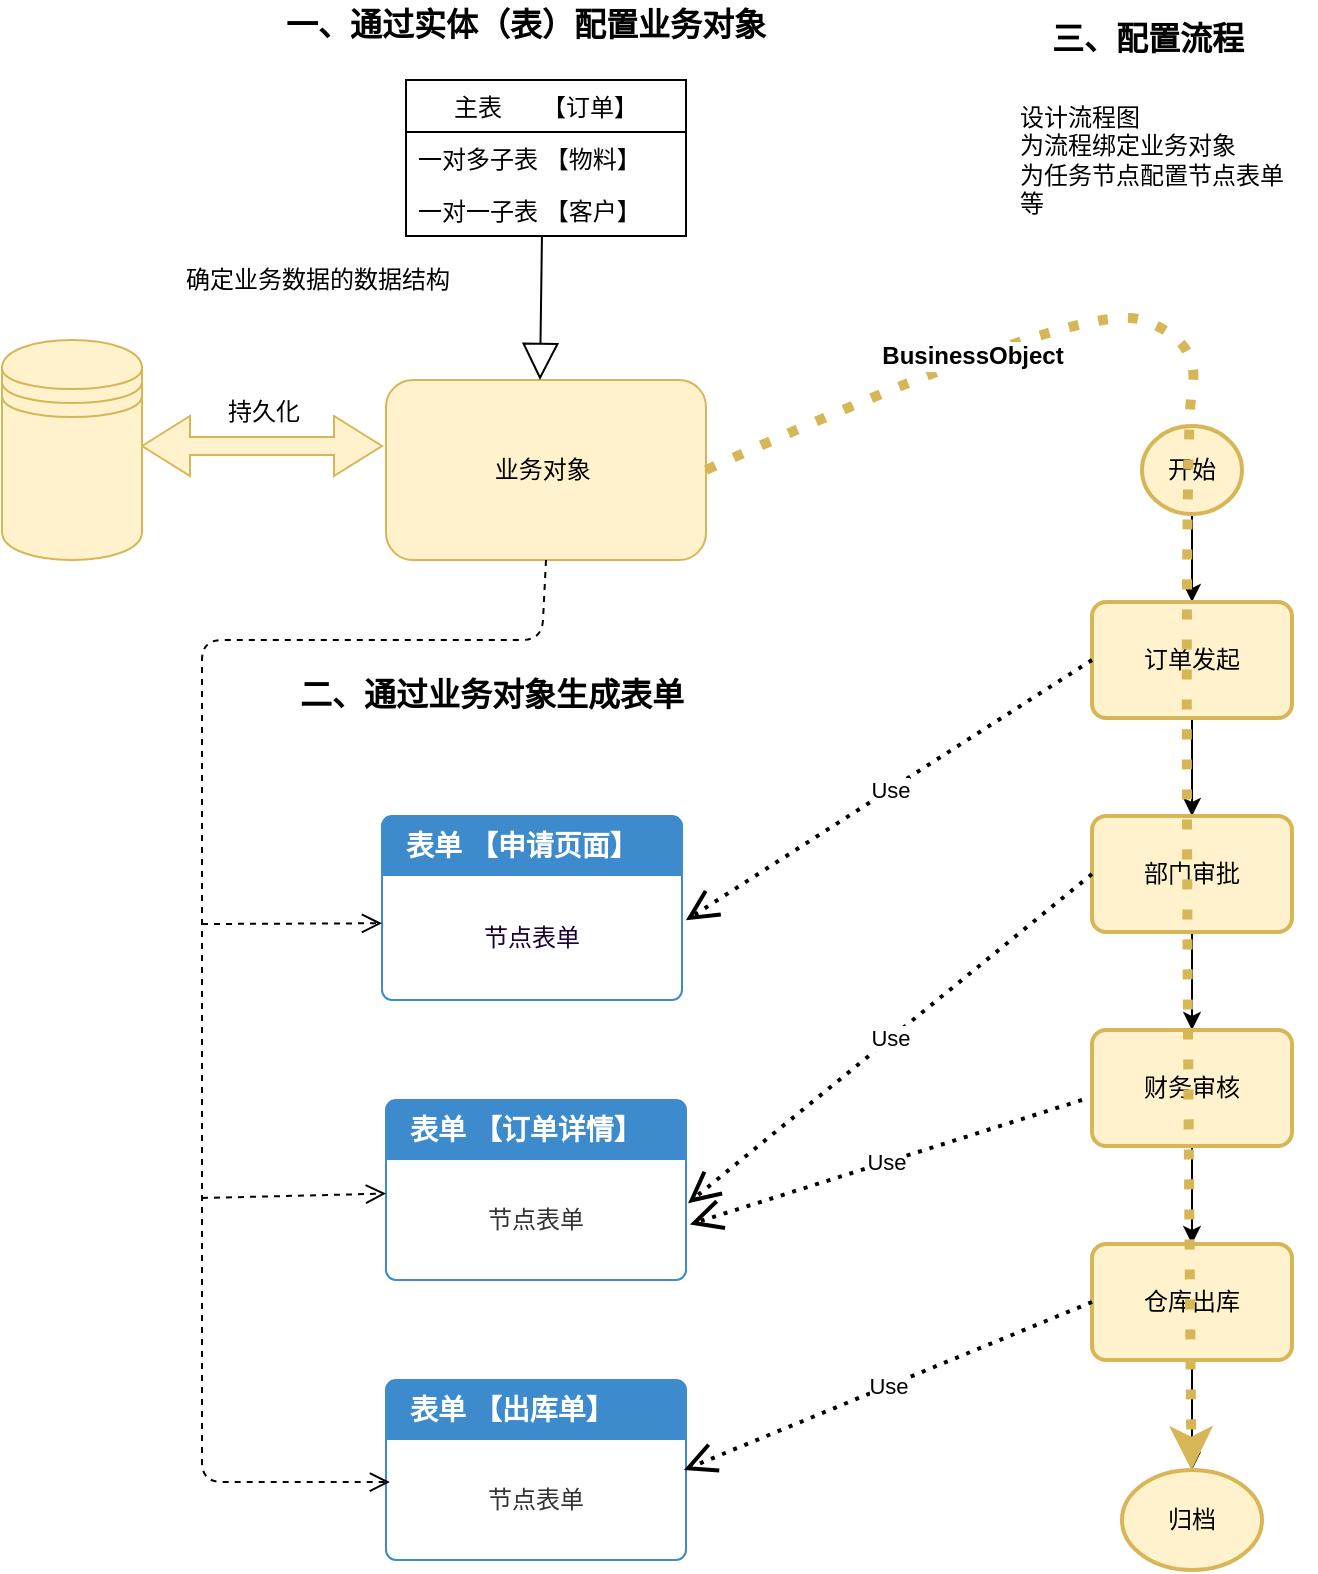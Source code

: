 <mxfile version="12.0.2" type="github" pages="1"><diagram id="L7AmGdbM5a0eF8O18IkO" name="第 1 页"><mxGraphModel dx="766" dy="677" grid="1" gridSize="10" guides="1" tooltips="1" connect="1" arrows="1" fold="1" page="1" pageScale="1" pageWidth="827" pageHeight="1169" math="0" shadow="0"><root><mxCell id="0"/><mxCell id="1" parent="0"/><mxCell id="uHxRwa593Bf14waWoEn_-1" value="业务对象&amp;nbsp;" style="rounded=1;whiteSpace=wrap;html=1;fillColor=#fff2cc;strokeColor=#d6b656;" parent="1" vertex="1"><mxGeometry x="222" y="270" width="160" height="90" as="geometry"/></mxCell><mxCell id="uHxRwa593Bf14waWoEn_-3" value="" style="shape=doubleArrow;whiteSpace=wrap;html=1;fillColor=#fff2cc;strokeColor=#d6b656;" parent="1" vertex="1"><mxGeometry x="100" y="288" width="120" height="30" as="geometry"/></mxCell><mxCell id="uHxRwa593Bf14waWoEn_-14" value="&lt;font color=&quot;#190033&quot;&gt;节点表单&lt;/font&gt;" style="html=1;shadow=0;dashed=0;shape=mxgraph.bootstrap.rrect;align=center;rSize=5;strokeColor=#3D8BCD;fillColor=#ffffff;fontColor=#f0f0f0;spacingTop=30;whiteSpace=wrap;" parent="1" vertex="1"><mxGeometry x="220" y="488" width="150" height="92" as="geometry"/></mxCell><mxCell id="uHxRwa593Bf14waWoEn_-15" value="表单 【申请页面】" style="html=1;shadow=0;dashed=0;shape=mxgraph.bootstrap.topButton;rSize=5;strokeColor=none;fillColor=#3D8BCD;fontColor=#ffffff;fontSize=14;fontStyle=1;align=left;spacingLeft=10;whiteSpace=wrap;resizeWidth=1;" parent="uHxRwa593Bf14waWoEn_-14" vertex="1"><mxGeometry width="150" height="30" relative="1" as="geometry"/></mxCell><mxCell id="uHxRwa593Bf14waWoEn_-16" value="&lt;font color=&quot;#333333&quot;&gt;节点表单&lt;/font&gt;" style="html=1;shadow=0;dashed=0;shape=mxgraph.bootstrap.rrect;align=center;rSize=5;strokeColor=#3D8BCD;fillColor=#ffffff;fontColor=#f0f0f0;spacingTop=30;whiteSpace=wrap;" parent="1" vertex="1"><mxGeometry x="222" y="630" width="150" height="90" as="geometry"/></mxCell><mxCell id="uHxRwa593Bf14waWoEn_-17" value="表单 【订单详情】" style="html=1;shadow=0;dashed=0;shape=mxgraph.bootstrap.topButton;rSize=5;strokeColor=none;fillColor=#3D8BCD;fontColor=#ffffff;fontSize=14;fontStyle=1;align=left;spacingLeft=10;whiteSpace=wrap;resizeWidth=1;" parent="uHxRwa593Bf14waWoEn_-16" vertex="1"><mxGeometry width="150" height="30" relative="1" as="geometry"/></mxCell><mxCell id="uHxRwa593Bf14waWoEn_-18" value="&lt;font color=&quot;#333333&quot;&gt;节点表单&lt;/font&gt;" style="html=1;shadow=0;dashed=0;shape=mxgraph.bootstrap.rrect;align=center;rSize=5;strokeColor=#3D8BCD;fillColor=#ffffff;fontColor=#f0f0f0;spacingTop=30;whiteSpace=wrap;" parent="1" vertex="1"><mxGeometry x="222" y="770" width="150" height="90" as="geometry"/></mxCell><mxCell id="uHxRwa593Bf14waWoEn_-19" value="表单 【出库单】" style="html=1;shadow=0;dashed=0;shape=mxgraph.bootstrap.topButton;rSize=5;strokeColor=none;fillColor=#3D8BCD;fontColor=#ffffff;fontSize=14;fontStyle=1;align=left;spacingLeft=10;whiteSpace=wrap;resizeWidth=1;" parent="uHxRwa593Bf14waWoEn_-18" vertex="1"><mxGeometry width="150" height="30" relative="1" as="geometry"/></mxCell><mxCell id="uHxRwa593Bf14waWoEn_-22" value="" style="html=1;verticalAlign=bottom;endArrow=open;dashed=1;endSize=8;exitX=0.5;exitY=1;exitDx=0;exitDy=0;entryX=0.013;entryY=0.567;entryDx=0;entryDy=0;entryPerimeter=0;" parent="1" source="uHxRwa593Bf14waWoEn_-1" target="uHxRwa593Bf14waWoEn_-18" edge="1"><mxGeometry relative="1" as="geometry"><mxPoint x="150" y="548" as="sourcePoint"/><mxPoint x="130" y="848" as="targetPoint"/><Array as="points"><mxPoint x="300" y="400"/><mxPoint x="130" y="400"/><mxPoint x="130" y="821"/></Array></mxGeometry></mxCell><mxCell id="uHxRwa593Bf14waWoEn_-25" value="" style="html=1;verticalAlign=bottom;endArrow=open;dashed=1;endSize=8;entryX=0;entryY=0.583;entryDx=0;entryDy=0;entryPerimeter=0;" parent="1" target="uHxRwa593Bf14waWoEn_-14" edge="1"><mxGeometry x="0.25" y="-60" relative="1" as="geometry"><mxPoint x="130" y="542" as="sourcePoint"/><mxPoint x="40" y="588" as="targetPoint"/><mxPoint as="offset"/></mxGeometry></mxCell><mxCell id="uHxRwa593Bf14waWoEn_-27" value="" style="html=1;verticalAlign=bottom;endArrow=open;dashed=1;endSize=8;" parent="1" target="uHxRwa593Bf14waWoEn_-16" edge="1"><mxGeometry x="0.25" y="-60" relative="1" as="geometry"><mxPoint x="130" y="679" as="sourcePoint"/><mxPoint x="230" y="537.96" as="targetPoint"/><mxPoint as="offset"/></mxGeometry></mxCell><mxCell id="uHxRwa593Bf14waWoEn_-29" value="&lt;b&gt;&lt;font style=&quot;font-size: 16px&quot;&gt;二、通过业务对象生成表单&lt;/font&gt;&lt;/b&gt;" style="text;html=1;resizable=0;points=[];autosize=1;align=left;verticalAlign=top;spacingTop=-4;" parent="1" vertex="1"><mxGeometry x="177" y="415" width="210" height="20" as="geometry"/></mxCell><mxCell id="uHxRwa593Bf14waWoEn_-38" value="&lt;b&gt;&lt;font style=&quot;font-size: 16px&quot;&gt;一、通过实体（表）配置业务对象&lt;/font&gt;&lt;/b&gt;" style="text;html=1;resizable=0;points=[];autosize=1;align=left;verticalAlign=top;spacingTop=-4;" parent="1" vertex="1"><mxGeometry x="170" y="80" width="260" height="20" as="geometry"/></mxCell><mxCell id="uHxRwa593Bf14waWoEn_-43" value="" style="shape=datastore;whiteSpace=wrap;html=1;align=center;fillColor=#fff2cc;strokeColor=#d6b656;" parent="1" vertex="1"><mxGeometry x="30" y="250" width="70" height="110" as="geometry"/></mxCell><mxCell id="uHxRwa593Bf14waWoEn_-51" value="主表      【订单】" style="swimlane;fontStyle=0;childLayout=stackLayout;horizontal=1;startSize=26;fillColor=none;horizontalStack=0;resizeParent=1;resizeParentMax=0;resizeLast=0;collapsible=1;marginBottom=0;align=center;" parent="1" vertex="1"><mxGeometry x="232" y="120" width="140" height="78" as="geometry"/></mxCell><mxCell id="uHxRwa593Bf14waWoEn_-52" value="一对多子表 【物料】" style="text;strokeColor=none;fillColor=none;align=left;verticalAlign=top;spacingLeft=4;spacingRight=4;overflow=hidden;rotatable=0;points=[[0,0.5],[1,0.5]];portConstraint=eastwest;" parent="uHxRwa593Bf14waWoEn_-51" vertex="1"><mxGeometry y="26" width="140" height="26" as="geometry"/></mxCell><mxCell id="uHxRwa593Bf14waWoEn_-53" value="一对一子表 【客户】" style="text;strokeColor=none;fillColor=none;align=left;verticalAlign=top;spacingLeft=4;spacingRight=4;overflow=hidden;rotatable=0;points=[[0,0.5],[1,0.5]];portConstraint=eastwest;" parent="uHxRwa593Bf14waWoEn_-51" vertex="1"><mxGeometry y="52" width="140" height="26" as="geometry"/></mxCell><mxCell id="uHxRwa593Bf14waWoEn_-56" value="" style="endArrow=block;endSize=16;endFill=0;html=1;exitX=0.507;exitY=1;exitDx=0;exitDy=0;exitPerimeter=0;entryX=0.5;entryY=0;entryDx=0;entryDy=0;" parent="1" edge="1"><mxGeometry width="160" relative="1" as="geometry"><mxPoint x="299.98" y="198" as="sourcePoint"/><mxPoint x="299" y="270" as="targetPoint"/><Array as="points"/></mxGeometry></mxCell><mxCell id="uHxRwa593Bf14waWoEn_-71" style="edgeStyle=orthogonalEdgeStyle;rounded=0;orthogonalLoop=1;jettySize=auto;html=1;entryX=0.5;entryY=0;entryDx=0;entryDy=0;" parent="1" source="uHxRwa593Bf14waWoEn_-59" target="uHxRwa593Bf14waWoEn_-62" edge="1"><mxGeometry relative="1" as="geometry"/></mxCell><mxCell id="uHxRwa593Bf14waWoEn_-59" value="开始" style="strokeWidth=2;html=1;shape=mxgraph.flowchart.start_2;whiteSpace=wrap;align=center;fillColor=#fff2cc;strokeColor=#d6b656;" parent="1" vertex="1"><mxGeometry x="600" y="293" width="50" height="44" as="geometry"/></mxCell><mxCell id="uHxRwa593Bf14waWoEn_-64" value="" style="edgeStyle=orthogonalEdgeStyle;rounded=0;orthogonalLoop=1;jettySize=auto;html=1;" parent="1" source="uHxRwa593Bf14waWoEn_-62" target="uHxRwa593Bf14waWoEn_-63" edge="1"><mxGeometry relative="1" as="geometry"/></mxCell><mxCell id="uHxRwa593Bf14waWoEn_-62" value="订单发起" style="rounded=1;whiteSpace=wrap;html=1;absoluteArcSize=1;arcSize=14;strokeWidth=2;align=center;fillColor=#fff2cc;strokeColor=#d6b656;" parent="1" vertex="1"><mxGeometry x="575" y="381" width="100" height="58" as="geometry"/></mxCell><mxCell id="uHxRwa593Bf14waWoEn_-66" value="" style="edgeStyle=orthogonalEdgeStyle;rounded=0;orthogonalLoop=1;jettySize=auto;html=1;" parent="1" source="uHxRwa593Bf14waWoEn_-63" target="uHxRwa593Bf14waWoEn_-65" edge="1"><mxGeometry relative="1" as="geometry"/></mxCell><mxCell id="uHxRwa593Bf14waWoEn_-63" value="部门审批" style="rounded=1;whiteSpace=wrap;html=1;absoluteArcSize=1;arcSize=14;strokeWidth=2;align=center;fillColor=#fff2cc;strokeColor=#d6b656;" parent="1" vertex="1"><mxGeometry x="575" y="488" width="100" height="58" as="geometry"/></mxCell><mxCell id="uHxRwa593Bf14waWoEn_-68" value="" style="edgeStyle=orthogonalEdgeStyle;rounded=0;orthogonalLoop=1;jettySize=auto;html=1;" parent="1" source="uHxRwa593Bf14waWoEn_-65" target="uHxRwa593Bf14waWoEn_-67" edge="1"><mxGeometry relative="1" as="geometry"/></mxCell><mxCell id="uHxRwa593Bf14waWoEn_-65" value="财务审核" style="rounded=1;whiteSpace=wrap;html=1;absoluteArcSize=1;arcSize=14;strokeWidth=2;align=center;fillColor=#fff2cc;strokeColor=#d6b656;" parent="1" vertex="1"><mxGeometry x="575" y="595" width="100" height="58" as="geometry"/></mxCell><mxCell id="uHxRwa593Bf14waWoEn_-70" style="edgeStyle=orthogonalEdgeStyle;rounded=0;orthogonalLoop=1;jettySize=auto;html=1;entryX=0.5;entryY=0;entryDx=0;entryDy=0;entryPerimeter=0;" parent="1" source="uHxRwa593Bf14waWoEn_-67" target="uHxRwa593Bf14waWoEn_-69" edge="1"><mxGeometry relative="1" as="geometry"/></mxCell><mxCell id="uHxRwa593Bf14waWoEn_-67" value="仓库出库" style="rounded=1;whiteSpace=wrap;html=1;absoluteArcSize=1;arcSize=14;strokeWidth=2;align=center;fillColor=#fff2cc;strokeColor=#d6b656;" parent="1" vertex="1"><mxGeometry x="575" y="702" width="100" height="58" as="geometry"/></mxCell><mxCell id="uHxRwa593Bf14waWoEn_-69" value="归档" style="strokeWidth=2;html=1;shape=mxgraph.flowchart.start_1;whiteSpace=wrap;align=center;fillColor=#fff2cc;strokeColor=#d6b656;" parent="1" vertex="1"><mxGeometry x="590" y="815" width="70" height="50" as="geometry"/></mxCell><mxCell id="uHxRwa593Bf14waWoEn_-72" value="" style="curved=1;endArrow=classic;html=1;exitX=1;exitY=0.5;exitDx=0;exitDy=0;dashed=1;dashPattern=1 2;fillColor=#fff2cc;strokeColor=#d6b656;strokeWidth=5;" parent="1" source="uHxRwa593Bf14waWoEn_-1" target="uHxRwa593Bf14waWoEn_-69" edge="1"><mxGeometry width="50" height="50" relative="1" as="geometry"><mxPoint x="450" y="370" as="sourcePoint"/><mxPoint x="710" y="850" as="targetPoint"/><Array as="points"><mxPoint x="570" y="230"/><mxPoint x="630" y="250"/><mxPoint x="620" y="300"/></Array></mxGeometry></mxCell><mxCell id="uHxRwa593Bf14waWoEn_-80" value="&lt;b&gt;BusinessObject&lt;/b&gt;" style="text;html=1;resizable=0;points=[];align=center;verticalAlign=middle;labelBackgroundColor=#ffffff;" parent="uHxRwa593Bf14waWoEn_-72" vertex="1" connectable="0"><mxGeometry x="-0.654" y="-2" relative="1" as="geometry"><mxPoint as="offset"/></mxGeometry></mxCell><mxCell id="uHxRwa593Bf14waWoEn_-74" value="Use" style="endArrow=open;endSize=12;dashed=1;html=1;dashPattern=1 2;strokeWidth=2;exitX=0;exitY=0.5;exitDx=0;exitDy=0;entryX=1.013;entryY=0.567;entryDx=0;entryDy=0;entryPerimeter=0;" parent="1" source="uHxRwa593Bf14waWoEn_-62" target="uHxRwa593Bf14waWoEn_-14" edge="1"><mxGeometry width="160" relative="1" as="geometry"><mxPoint x="-250" y="770" as="sourcePoint"/><mxPoint x="-90" y="770" as="targetPoint"/></mxGeometry></mxCell><mxCell id="uHxRwa593Bf14waWoEn_-77" value="Use" style="endArrow=open;endSize=12;dashed=1;html=1;dashPattern=1 2;strokeWidth=2;exitX=0;exitY=0.5;exitDx=0;exitDy=0;entryX=1.007;entryY=0.573;entryDx=0;entryDy=0;entryPerimeter=0;" parent="1" source="uHxRwa593Bf14waWoEn_-63" target="uHxRwa593Bf14waWoEn_-16" edge="1"><mxGeometry width="160" relative="1" as="geometry"><mxPoint x="585" y="420" as="sourcePoint"/><mxPoint x="381.95" y="566.04" as="targetPoint"/></mxGeometry></mxCell><mxCell id="uHxRwa593Bf14waWoEn_-78" value="Use" style="endArrow=open;endSize=12;dashed=1;html=1;dashPattern=1 2;strokeWidth=2;entryX=1.013;entryY=0.691;entryDx=0;entryDy=0;entryPerimeter=0;" parent="1" target="uHxRwa593Bf14waWoEn_-16" edge="1"><mxGeometry width="160" relative="1" as="geometry"><mxPoint x="570" y="630" as="sourcePoint"/><mxPoint x="381.05" y="731.03" as="targetPoint"/></mxGeometry></mxCell><mxCell id="uHxRwa593Bf14waWoEn_-79" value="Use" style="endArrow=open;endSize=12;dashed=1;html=1;dashPattern=1 2;strokeWidth=2;entryX=0.993;entryY=0.5;entryDx=0;entryDy=0;entryPerimeter=0;exitX=0;exitY=0.5;exitDx=0;exitDy=0;" parent="1" source="uHxRwa593Bf14waWoEn_-67" target="uHxRwa593Bf14waWoEn_-18" edge="1"><mxGeometry width="160" relative="1" as="geometry"><mxPoint x="580" y="640" as="sourcePoint"/><mxPoint x="381.95" y="744.01" as="targetPoint"/></mxGeometry></mxCell><mxCell id="uHxRwa593Bf14waWoEn_-81" value="&lt;b&gt;&lt;font style=&quot;font-size: 16px&quot;&gt;三、配置流程&lt;/font&gt;&lt;/b&gt;" style="text;html=1;resizable=0;points=[];autosize=1;align=left;verticalAlign=top;spacingTop=-4;" parent="1" vertex="1"><mxGeometry x="553" y="87" width="110" height="20" as="geometry"/></mxCell><mxCell id="uHxRwa593Bf14waWoEn_-82" value="设计流程图&lt;br&gt;为流程绑定业务对象&lt;br&gt;为任务节点配置节点表单 &lt;br&gt;等" style="text;html=1;resizable=0;points=[];autosize=1;align=left;verticalAlign=top;spacingTop=-4;" parent="1" vertex="1"><mxGeometry x="537" y="129" width="150" height="60" as="geometry"/></mxCell><mxCell id="uHxRwa593Bf14waWoEn_-83" value="确定业务数据的数据结构" style="text;html=1;resizable=0;points=[];autosize=1;align=left;verticalAlign=top;spacingTop=-4;" parent="1" vertex="1"><mxGeometry x="120" y="210" width="150" height="20" as="geometry"/></mxCell><mxCell id="uHxRwa593Bf14waWoEn_-84" value="持久化" style="text;html=1;resizable=0;points=[];autosize=1;align=left;verticalAlign=top;spacingTop=-4;" parent="1" vertex="1"><mxGeometry x="141" y="276" width="50" height="20" as="geometry"/></mxCell></root></mxGraphModel></diagram></mxfile>